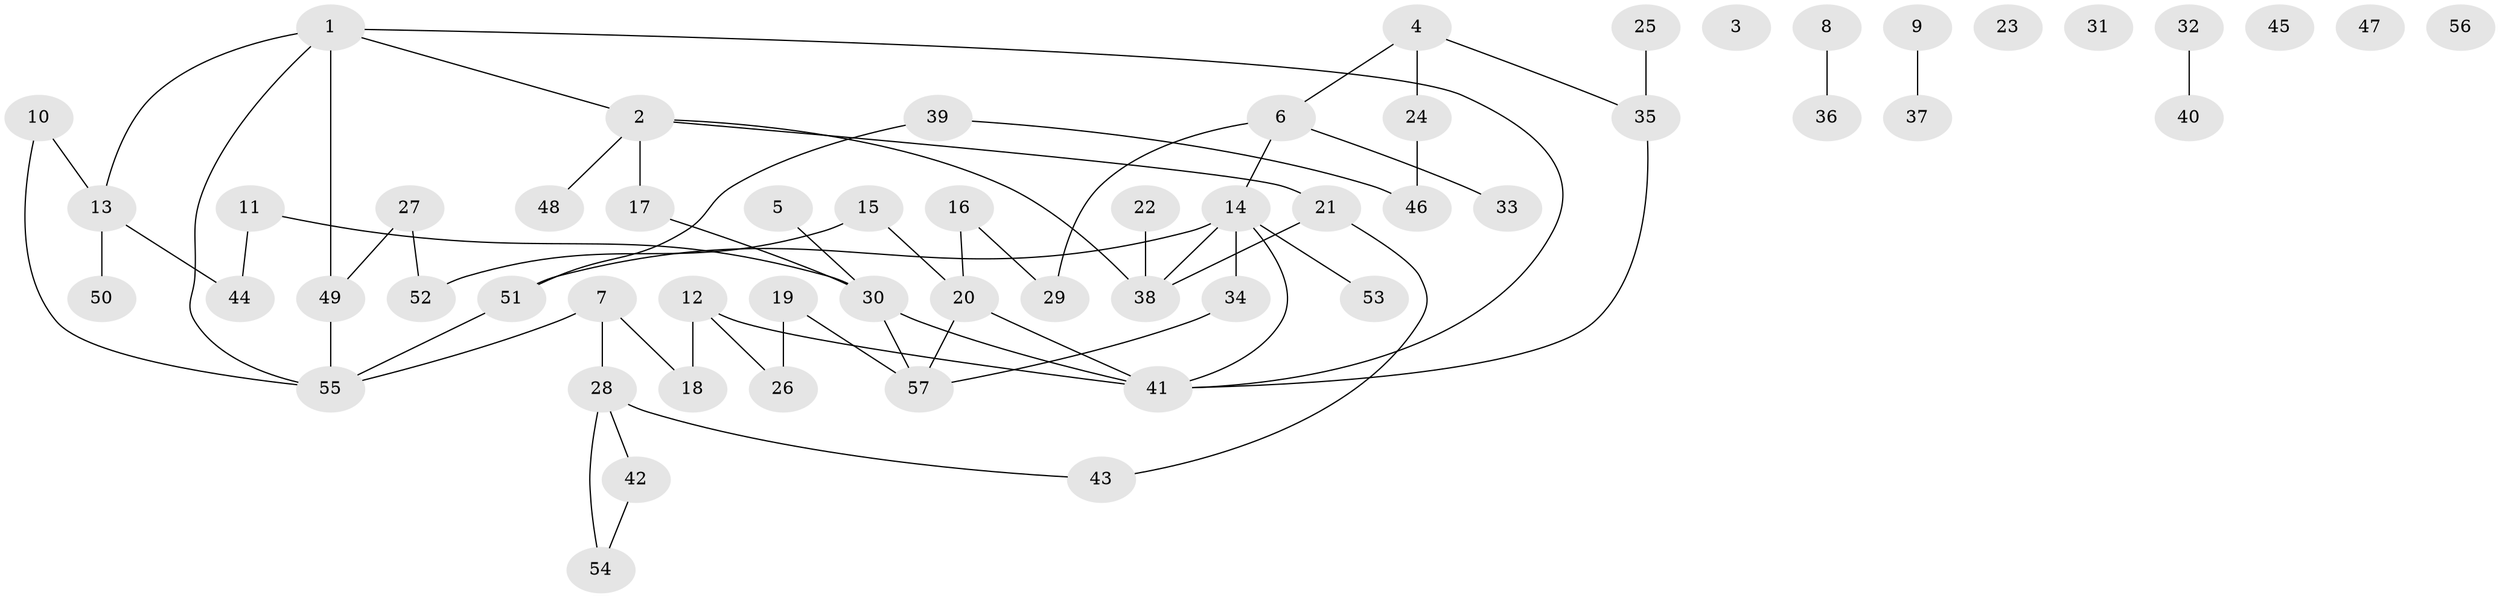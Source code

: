 // Generated by graph-tools (version 1.1) at 2025/12/03/09/25 04:12:57]
// undirected, 57 vertices, 64 edges
graph export_dot {
graph [start="1"]
  node [color=gray90,style=filled];
  1;
  2;
  3;
  4;
  5;
  6;
  7;
  8;
  9;
  10;
  11;
  12;
  13;
  14;
  15;
  16;
  17;
  18;
  19;
  20;
  21;
  22;
  23;
  24;
  25;
  26;
  27;
  28;
  29;
  30;
  31;
  32;
  33;
  34;
  35;
  36;
  37;
  38;
  39;
  40;
  41;
  42;
  43;
  44;
  45;
  46;
  47;
  48;
  49;
  50;
  51;
  52;
  53;
  54;
  55;
  56;
  57;
  1 -- 2;
  1 -- 13;
  1 -- 41;
  1 -- 49;
  1 -- 55;
  2 -- 17;
  2 -- 21;
  2 -- 38;
  2 -- 48;
  4 -- 6;
  4 -- 24;
  4 -- 35;
  5 -- 30;
  6 -- 14;
  6 -- 29;
  6 -- 33;
  7 -- 18;
  7 -- 28;
  7 -- 55;
  8 -- 36;
  9 -- 37;
  10 -- 13;
  10 -- 55;
  11 -- 30;
  11 -- 44;
  12 -- 18;
  12 -- 26;
  12 -- 41;
  13 -- 44;
  13 -- 50;
  14 -- 34;
  14 -- 38;
  14 -- 41;
  14 -- 51;
  14 -- 53;
  15 -- 20;
  15 -- 52;
  16 -- 20;
  16 -- 29;
  17 -- 30;
  19 -- 26;
  19 -- 57;
  20 -- 41;
  20 -- 57;
  21 -- 38;
  21 -- 43;
  22 -- 38;
  24 -- 46;
  25 -- 35;
  27 -- 49;
  27 -- 52;
  28 -- 42;
  28 -- 43;
  28 -- 54;
  30 -- 41;
  30 -- 57;
  32 -- 40;
  34 -- 57;
  35 -- 41;
  39 -- 46;
  39 -- 51;
  42 -- 54;
  49 -- 55;
  51 -- 55;
}
